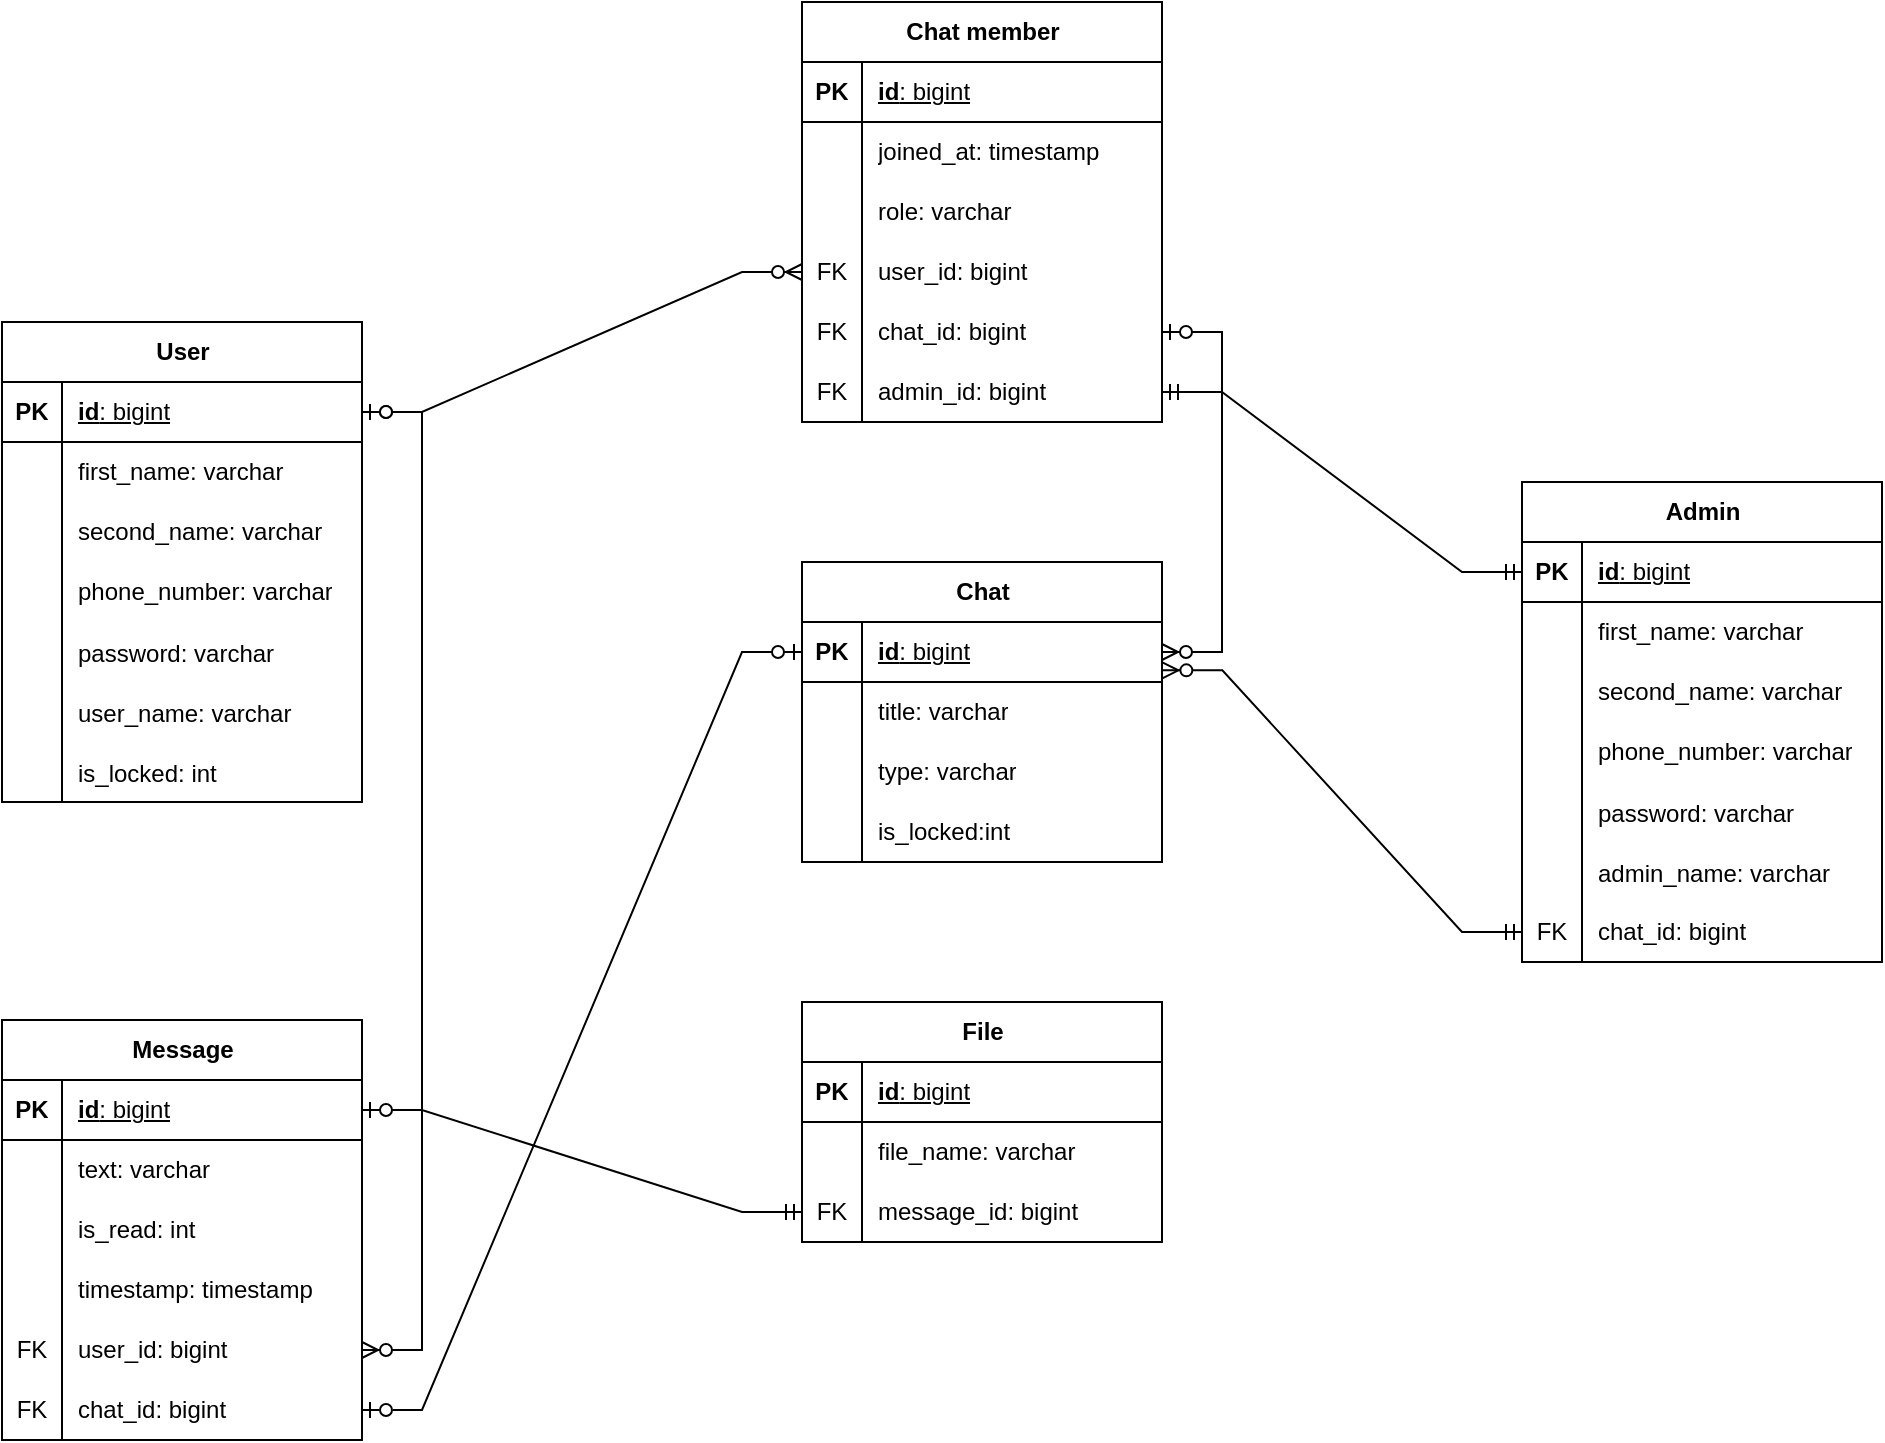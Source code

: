 <mxfile version="24.4.6" type="github">
  <diagram name="Страница — 1" id="XgBtXhNFq-Ns8QKgEj0T">
    <mxGraphModel dx="420" dy="1140" grid="1" gridSize="10" guides="1" tooltips="1" connect="1" arrows="1" fold="1" page="1" pageScale="1" pageWidth="827" pageHeight="1169" math="0" shadow="0">
      <root>
        <mxCell id="0" />
        <mxCell id="1" parent="0" />
        <mxCell id="CMs2SqmNoB8F_FjHZTrA-1" value="User" style="shape=table;startSize=30;container=1;collapsible=1;childLayout=tableLayout;fixedRows=1;rowLines=0;fontStyle=1;align=center;resizeLast=1;html=1;" parent="1" vertex="1">
          <mxGeometry x="1990" y="170" width="180" height="240" as="geometry" />
        </mxCell>
        <mxCell id="CMs2SqmNoB8F_FjHZTrA-2" value="" style="shape=tableRow;horizontal=0;startSize=0;swimlaneHead=0;swimlaneBody=0;fillColor=none;collapsible=0;dropTarget=0;points=[[0,0.5],[1,0.5]];portConstraint=eastwest;top=0;left=0;right=0;bottom=1;" parent="CMs2SqmNoB8F_FjHZTrA-1" vertex="1">
          <mxGeometry y="30" width="180" height="30" as="geometry" />
        </mxCell>
        <mxCell id="CMs2SqmNoB8F_FjHZTrA-3" value="PK" style="shape=partialRectangle;connectable=0;fillColor=none;top=0;left=0;bottom=0;right=0;fontStyle=1;overflow=hidden;whiteSpace=wrap;html=1;" parent="CMs2SqmNoB8F_FjHZTrA-2" vertex="1">
          <mxGeometry width="30" height="30" as="geometry">
            <mxRectangle width="30" height="30" as="alternateBounds" />
          </mxGeometry>
        </mxCell>
        <mxCell id="CMs2SqmNoB8F_FjHZTrA-4" value="id&lt;span style=&quot;font-weight: 400;&quot;&gt;: bigint&lt;/span&gt;" style="shape=partialRectangle;connectable=0;fillColor=none;top=0;left=0;bottom=0;right=0;align=left;spacingLeft=6;fontStyle=5;overflow=hidden;whiteSpace=wrap;html=1;" parent="CMs2SqmNoB8F_FjHZTrA-2" vertex="1">
          <mxGeometry x="30" width="150" height="30" as="geometry">
            <mxRectangle width="150" height="30" as="alternateBounds" />
          </mxGeometry>
        </mxCell>
        <mxCell id="CMs2SqmNoB8F_FjHZTrA-5" value="" style="shape=tableRow;horizontal=0;startSize=0;swimlaneHead=0;swimlaneBody=0;fillColor=none;collapsible=0;dropTarget=0;points=[[0,0.5],[1,0.5]];portConstraint=eastwest;top=0;left=0;right=0;bottom=0;" parent="CMs2SqmNoB8F_FjHZTrA-1" vertex="1">
          <mxGeometry y="60" width="180" height="30" as="geometry" />
        </mxCell>
        <mxCell id="CMs2SqmNoB8F_FjHZTrA-6" value="" style="shape=partialRectangle;connectable=0;fillColor=none;top=0;left=0;bottom=0;right=0;editable=1;overflow=hidden;whiteSpace=wrap;html=1;" parent="CMs2SqmNoB8F_FjHZTrA-5" vertex="1">
          <mxGeometry width="30" height="30" as="geometry">
            <mxRectangle width="30" height="30" as="alternateBounds" />
          </mxGeometry>
        </mxCell>
        <mxCell id="CMs2SqmNoB8F_FjHZTrA-7" value="first_name: varchar" style="shape=partialRectangle;connectable=0;fillColor=none;top=0;left=0;bottom=0;right=0;align=left;spacingLeft=6;overflow=hidden;whiteSpace=wrap;html=1;" parent="CMs2SqmNoB8F_FjHZTrA-5" vertex="1">
          <mxGeometry x="30" width="150" height="30" as="geometry">
            <mxRectangle width="150" height="30" as="alternateBounds" />
          </mxGeometry>
        </mxCell>
        <mxCell id="CMs2SqmNoB8F_FjHZTrA-8" value="" style="shape=tableRow;horizontal=0;startSize=0;swimlaneHead=0;swimlaneBody=0;fillColor=none;collapsible=0;dropTarget=0;points=[[0,0.5],[1,0.5]];portConstraint=eastwest;top=0;left=0;right=0;bottom=0;" parent="CMs2SqmNoB8F_FjHZTrA-1" vertex="1">
          <mxGeometry y="90" width="180" height="30" as="geometry" />
        </mxCell>
        <mxCell id="CMs2SqmNoB8F_FjHZTrA-9" value="" style="shape=partialRectangle;connectable=0;fillColor=none;top=0;left=0;bottom=0;right=0;editable=1;overflow=hidden;whiteSpace=wrap;html=1;" parent="CMs2SqmNoB8F_FjHZTrA-8" vertex="1">
          <mxGeometry width="30" height="30" as="geometry">
            <mxRectangle width="30" height="30" as="alternateBounds" />
          </mxGeometry>
        </mxCell>
        <mxCell id="CMs2SqmNoB8F_FjHZTrA-10" value="second_name: varchar" style="shape=partialRectangle;connectable=0;fillColor=none;top=0;left=0;bottom=0;right=0;align=left;spacingLeft=6;overflow=hidden;whiteSpace=wrap;html=1;" parent="CMs2SqmNoB8F_FjHZTrA-8" vertex="1">
          <mxGeometry x="30" width="150" height="30" as="geometry">
            <mxRectangle width="150" height="30" as="alternateBounds" />
          </mxGeometry>
        </mxCell>
        <mxCell id="CMs2SqmNoB8F_FjHZTrA-11" value="" style="shape=tableRow;horizontal=0;startSize=0;swimlaneHead=0;swimlaneBody=0;fillColor=none;collapsible=0;dropTarget=0;points=[[0,0.5],[1,0.5]];portConstraint=eastwest;top=0;left=0;right=0;bottom=0;" parent="CMs2SqmNoB8F_FjHZTrA-1" vertex="1">
          <mxGeometry y="120" width="180" height="30" as="geometry" />
        </mxCell>
        <mxCell id="CMs2SqmNoB8F_FjHZTrA-12" value="" style="shape=partialRectangle;connectable=0;fillColor=none;top=0;left=0;bottom=0;right=0;editable=1;overflow=hidden;whiteSpace=wrap;html=1;" parent="CMs2SqmNoB8F_FjHZTrA-11" vertex="1">
          <mxGeometry width="30" height="30" as="geometry">
            <mxRectangle width="30" height="30" as="alternateBounds" />
          </mxGeometry>
        </mxCell>
        <mxCell id="CMs2SqmNoB8F_FjHZTrA-13" value="phone_number: varchar" style="shape=partialRectangle;connectable=0;fillColor=none;top=0;left=0;bottom=0;right=0;align=left;spacingLeft=6;overflow=hidden;whiteSpace=wrap;html=1;" parent="CMs2SqmNoB8F_FjHZTrA-11" vertex="1">
          <mxGeometry x="30" width="150" height="30" as="geometry">
            <mxRectangle width="150" height="30" as="alternateBounds" />
          </mxGeometry>
        </mxCell>
        <mxCell id="CMs2SqmNoB8F_FjHZTrA-14" value="" style="shape=tableRow;horizontal=0;startSize=0;swimlaneHead=0;swimlaneBody=0;fillColor=none;collapsible=0;dropTarget=0;points=[[0,0.5],[1,0.5]];portConstraint=eastwest;top=0;left=0;right=0;bottom=0;" parent="CMs2SqmNoB8F_FjHZTrA-1" vertex="1">
          <mxGeometry y="150" width="180" height="30" as="geometry" />
        </mxCell>
        <mxCell id="CMs2SqmNoB8F_FjHZTrA-15" value="" style="shape=partialRectangle;connectable=0;fillColor=none;top=0;left=0;bottom=0;right=0;editable=1;overflow=hidden;" parent="CMs2SqmNoB8F_FjHZTrA-14" vertex="1">
          <mxGeometry width="30" height="30" as="geometry">
            <mxRectangle width="30" height="30" as="alternateBounds" />
          </mxGeometry>
        </mxCell>
        <mxCell id="CMs2SqmNoB8F_FjHZTrA-16" value="password: varchar" style="shape=partialRectangle;connectable=0;fillColor=none;top=0;left=0;bottom=0;right=0;align=left;spacingLeft=6;overflow=hidden;" parent="CMs2SqmNoB8F_FjHZTrA-14" vertex="1">
          <mxGeometry x="30" width="150" height="30" as="geometry">
            <mxRectangle width="150" height="30" as="alternateBounds" />
          </mxGeometry>
        </mxCell>
        <mxCell id="CMs2SqmNoB8F_FjHZTrA-17" value="" style="shape=tableRow;horizontal=0;startSize=0;swimlaneHead=0;swimlaneBody=0;fillColor=none;collapsible=0;dropTarget=0;points=[[0,0.5],[1,0.5]];portConstraint=eastwest;top=0;left=0;right=0;bottom=0;" parent="CMs2SqmNoB8F_FjHZTrA-1" vertex="1">
          <mxGeometry y="180" width="180" height="30" as="geometry" />
        </mxCell>
        <mxCell id="CMs2SqmNoB8F_FjHZTrA-18" value="" style="shape=partialRectangle;connectable=0;fillColor=none;top=0;left=0;bottom=0;right=0;editable=1;overflow=hidden;" parent="CMs2SqmNoB8F_FjHZTrA-17" vertex="1">
          <mxGeometry width="30" height="30" as="geometry">
            <mxRectangle width="30" height="30" as="alternateBounds" />
          </mxGeometry>
        </mxCell>
        <mxCell id="CMs2SqmNoB8F_FjHZTrA-19" value="user_name: varchar" style="shape=partialRectangle;connectable=0;fillColor=none;top=0;left=0;bottom=0;right=0;align=left;spacingLeft=6;overflow=hidden;" parent="CMs2SqmNoB8F_FjHZTrA-17" vertex="1">
          <mxGeometry x="30" width="150" height="30" as="geometry">
            <mxRectangle width="150" height="30" as="alternateBounds" />
          </mxGeometry>
        </mxCell>
        <mxCell id="CMs2SqmNoB8F_FjHZTrA-20" value="" style="shape=tableRow;horizontal=0;startSize=0;swimlaneHead=0;swimlaneBody=0;fillColor=none;collapsible=0;dropTarget=0;points=[[0,0.5],[1,0.5]];portConstraint=eastwest;top=0;left=0;right=0;bottom=0;" parent="CMs2SqmNoB8F_FjHZTrA-1" vertex="1">
          <mxGeometry y="210" width="180" height="30" as="geometry" />
        </mxCell>
        <mxCell id="CMs2SqmNoB8F_FjHZTrA-21" value="" style="shape=partialRectangle;connectable=0;fillColor=none;top=0;left=0;bottom=0;right=0;editable=1;overflow=hidden;" parent="CMs2SqmNoB8F_FjHZTrA-20" vertex="1">
          <mxGeometry width="30" height="30" as="geometry">
            <mxRectangle width="30" height="30" as="alternateBounds" />
          </mxGeometry>
        </mxCell>
        <mxCell id="CMs2SqmNoB8F_FjHZTrA-22" value="is_locked: int" style="shape=partialRectangle;connectable=0;fillColor=none;top=0;left=0;bottom=0;right=0;align=left;spacingLeft=6;overflow=hidden;" parent="CMs2SqmNoB8F_FjHZTrA-20" vertex="1">
          <mxGeometry x="30" width="150" height="30" as="geometry">
            <mxRectangle width="150" height="30" as="alternateBounds" />
          </mxGeometry>
        </mxCell>
        <mxCell id="CMs2SqmNoB8F_FjHZTrA-23" value="Chat member" style="shape=table;startSize=30;container=1;collapsible=1;childLayout=tableLayout;fixedRows=1;rowLines=0;fontStyle=1;align=center;resizeLast=1;html=1;" parent="1" vertex="1">
          <mxGeometry x="2390" y="10" width="180" height="210" as="geometry" />
        </mxCell>
        <mxCell id="CMs2SqmNoB8F_FjHZTrA-24" value="" style="shape=tableRow;horizontal=0;startSize=0;swimlaneHead=0;swimlaneBody=0;fillColor=none;collapsible=0;dropTarget=0;points=[[0,0.5],[1,0.5]];portConstraint=eastwest;top=0;left=0;right=0;bottom=1;" parent="CMs2SqmNoB8F_FjHZTrA-23" vertex="1">
          <mxGeometry y="30" width="180" height="30" as="geometry" />
        </mxCell>
        <mxCell id="CMs2SqmNoB8F_FjHZTrA-25" value="PK" style="shape=partialRectangle;connectable=0;fillColor=none;top=0;left=0;bottom=0;right=0;fontStyle=1;overflow=hidden;whiteSpace=wrap;html=1;" parent="CMs2SqmNoB8F_FjHZTrA-24" vertex="1">
          <mxGeometry width="30" height="30" as="geometry">
            <mxRectangle width="30" height="30" as="alternateBounds" />
          </mxGeometry>
        </mxCell>
        <mxCell id="CMs2SqmNoB8F_FjHZTrA-26" value="id&lt;span style=&quot;font-weight: 400;&quot;&gt;: bigint&lt;/span&gt;" style="shape=partialRectangle;connectable=0;fillColor=none;top=0;left=0;bottom=0;right=0;align=left;spacingLeft=6;fontStyle=5;overflow=hidden;whiteSpace=wrap;html=1;" parent="CMs2SqmNoB8F_FjHZTrA-24" vertex="1">
          <mxGeometry x="30" width="150" height="30" as="geometry">
            <mxRectangle width="150" height="30" as="alternateBounds" />
          </mxGeometry>
        </mxCell>
        <mxCell id="CMs2SqmNoB8F_FjHZTrA-27" value="" style="shape=tableRow;horizontal=0;startSize=0;swimlaneHead=0;swimlaneBody=0;fillColor=none;collapsible=0;dropTarget=0;points=[[0,0.5],[1,0.5]];portConstraint=eastwest;top=0;left=0;right=0;bottom=0;" parent="CMs2SqmNoB8F_FjHZTrA-23" vertex="1">
          <mxGeometry y="60" width="180" height="30" as="geometry" />
        </mxCell>
        <mxCell id="CMs2SqmNoB8F_FjHZTrA-28" value="" style="shape=partialRectangle;connectable=0;fillColor=none;top=0;left=0;bottom=0;right=0;editable=1;overflow=hidden;whiteSpace=wrap;html=1;" parent="CMs2SqmNoB8F_FjHZTrA-27" vertex="1">
          <mxGeometry width="30" height="30" as="geometry">
            <mxRectangle width="30" height="30" as="alternateBounds" />
          </mxGeometry>
        </mxCell>
        <mxCell id="CMs2SqmNoB8F_FjHZTrA-29" value="joined_at: timestamp" style="shape=partialRectangle;connectable=0;fillColor=none;top=0;left=0;bottom=0;right=0;align=left;spacingLeft=6;overflow=hidden;whiteSpace=wrap;html=1;" parent="CMs2SqmNoB8F_FjHZTrA-27" vertex="1">
          <mxGeometry x="30" width="150" height="30" as="geometry">
            <mxRectangle width="150" height="30" as="alternateBounds" />
          </mxGeometry>
        </mxCell>
        <mxCell id="CMs2SqmNoB8F_FjHZTrA-30" value="" style="shape=tableRow;horizontal=0;startSize=0;swimlaneHead=0;swimlaneBody=0;fillColor=none;collapsible=0;dropTarget=0;points=[[0,0.5],[1,0.5]];portConstraint=eastwest;top=0;left=0;right=0;bottom=0;" parent="CMs2SqmNoB8F_FjHZTrA-23" vertex="1">
          <mxGeometry y="90" width="180" height="30" as="geometry" />
        </mxCell>
        <mxCell id="CMs2SqmNoB8F_FjHZTrA-31" value="" style="shape=partialRectangle;connectable=0;fillColor=none;top=0;left=0;bottom=0;right=0;editable=1;overflow=hidden;whiteSpace=wrap;html=1;" parent="CMs2SqmNoB8F_FjHZTrA-30" vertex="1">
          <mxGeometry width="30" height="30" as="geometry">
            <mxRectangle width="30" height="30" as="alternateBounds" />
          </mxGeometry>
        </mxCell>
        <mxCell id="CMs2SqmNoB8F_FjHZTrA-32" value="role: varchar" style="shape=partialRectangle;connectable=0;fillColor=none;top=0;left=0;bottom=0;right=0;align=left;spacingLeft=6;overflow=hidden;whiteSpace=wrap;html=1;" parent="CMs2SqmNoB8F_FjHZTrA-30" vertex="1">
          <mxGeometry x="30" width="150" height="30" as="geometry">
            <mxRectangle width="150" height="30" as="alternateBounds" />
          </mxGeometry>
        </mxCell>
        <mxCell id="CMs2SqmNoB8F_FjHZTrA-33" value="" style="shape=tableRow;horizontal=0;startSize=0;swimlaneHead=0;swimlaneBody=0;fillColor=none;collapsible=0;dropTarget=0;points=[[0,0.5],[1,0.5]];portConstraint=eastwest;top=0;left=0;right=0;bottom=0;" parent="CMs2SqmNoB8F_FjHZTrA-23" vertex="1">
          <mxGeometry y="120" width="180" height="30" as="geometry" />
        </mxCell>
        <mxCell id="CMs2SqmNoB8F_FjHZTrA-34" value="FK" style="shape=partialRectangle;connectable=0;fillColor=none;top=0;left=0;bottom=0;right=0;fontStyle=0;overflow=hidden;whiteSpace=wrap;html=1;" parent="CMs2SqmNoB8F_FjHZTrA-33" vertex="1">
          <mxGeometry width="30" height="30" as="geometry">
            <mxRectangle width="30" height="30" as="alternateBounds" />
          </mxGeometry>
        </mxCell>
        <mxCell id="CMs2SqmNoB8F_FjHZTrA-35" value="user_id: bigint" style="shape=partialRectangle;connectable=0;fillColor=none;top=0;left=0;bottom=0;right=0;align=left;spacingLeft=6;fontStyle=0;overflow=hidden;whiteSpace=wrap;html=1;" parent="CMs2SqmNoB8F_FjHZTrA-33" vertex="1">
          <mxGeometry x="30" width="150" height="30" as="geometry">
            <mxRectangle width="150" height="30" as="alternateBounds" />
          </mxGeometry>
        </mxCell>
        <mxCell id="CMs2SqmNoB8F_FjHZTrA-36" value="" style="shape=tableRow;horizontal=0;startSize=0;swimlaneHead=0;swimlaneBody=0;fillColor=none;collapsible=0;dropTarget=0;points=[[0,0.5],[1,0.5]];portConstraint=eastwest;top=0;left=0;right=0;bottom=0;" parent="CMs2SqmNoB8F_FjHZTrA-23" vertex="1">
          <mxGeometry y="150" width="180" height="30" as="geometry" />
        </mxCell>
        <mxCell id="CMs2SqmNoB8F_FjHZTrA-37" value="FK" style="shape=partialRectangle;connectable=0;fillColor=none;top=0;left=0;bottom=0;right=0;fontStyle=0;overflow=hidden;whiteSpace=wrap;html=1;" parent="CMs2SqmNoB8F_FjHZTrA-36" vertex="1">
          <mxGeometry width="30" height="30" as="geometry">
            <mxRectangle width="30" height="30" as="alternateBounds" />
          </mxGeometry>
        </mxCell>
        <mxCell id="CMs2SqmNoB8F_FjHZTrA-38" value="chat_id: bigint" style="shape=partialRectangle;connectable=0;fillColor=none;top=0;left=0;bottom=0;right=0;align=left;spacingLeft=6;fontStyle=0;overflow=hidden;whiteSpace=wrap;html=1;" parent="CMs2SqmNoB8F_FjHZTrA-36" vertex="1">
          <mxGeometry x="30" width="150" height="30" as="geometry">
            <mxRectangle width="150" height="30" as="alternateBounds" />
          </mxGeometry>
        </mxCell>
        <mxCell id="CMs2SqmNoB8F_FjHZTrA-39" value="" style="shape=tableRow;horizontal=0;startSize=0;swimlaneHead=0;swimlaneBody=0;fillColor=none;collapsible=0;dropTarget=0;points=[[0,0.5],[1,0.5]];portConstraint=eastwest;top=0;left=0;right=0;bottom=0;" parent="CMs2SqmNoB8F_FjHZTrA-23" vertex="1">
          <mxGeometry y="180" width="180" height="30" as="geometry" />
        </mxCell>
        <mxCell id="CMs2SqmNoB8F_FjHZTrA-40" value="FK" style="shape=partialRectangle;connectable=0;fillColor=none;top=0;left=0;bottom=0;right=0;fontStyle=0;overflow=hidden;whiteSpace=wrap;html=1;" parent="CMs2SqmNoB8F_FjHZTrA-39" vertex="1">
          <mxGeometry width="30" height="30" as="geometry">
            <mxRectangle width="30" height="30" as="alternateBounds" />
          </mxGeometry>
        </mxCell>
        <mxCell id="CMs2SqmNoB8F_FjHZTrA-41" value="admin_id: bigint" style="shape=partialRectangle;connectable=0;fillColor=none;top=0;left=0;bottom=0;right=0;align=left;spacingLeft=6;fontStyle=0;overflow=hidden;whiteSpace=wrap;html=1;" parent="CMs2SqmNoB8F_FjHZTrA-39" vertex="1">
          <mxGeometry x="30" width="150" height="30" as="geometry">
            <mxRectangle width="150" height="30" as="alternateBounds" />
          </mxGeometry>
        </mxCell>
        <mxCell id="CMs2SqmNoB8F_FjHZTrA-42" value="Message" style="shape=table;startSize=30;container=1;collapsible=1;childLayout=tableLayout;fixedRows=1;rowLines=0;fontStyle=1;align=center;resizeLast=1;html=1;" parent="1" vertex="1">
          <mxGeometry x="1990" y="519" width="180" height="210" as="geometry" />
        </mxCell>
        <mxCell id="CMs2SqmNoB8F_FjHZTrA-43" value="" style="shape=tableRow;horizontal=0;startSize=0;swimlaneHead=0;swimlaneBody=0;fillColor=none;collapsible=0;dropTarget=0;points=[[0,0.5],[1,0.5]];portConstraint=eastwest;top=0;left=0;right=0;bottom=1;" parent="CMs2SqmNoB8F_FjHZTrA-42" vertex="1">
          <mxGeometry y="30" width="180" height="30" as="geometry" />
        </mxCell>
        <mxCell id="CMs2SqmNoB8F_FjHZTrA-44" value="PK" style="shape=partialRectangle;connectable=0;fillColor=none;top=0;left=0;bottom=0;right=0;fontStyle=1;overflow=hidden;whiteSpace=wrap;html=1;" parent="CMs2SqmNoB8F_FjHZTrA-43" vertex="1">
          <mxGeometry width="30" height="30" as="geometry">
            <mxRectangle width="30" height="30" as="alternateBounds" />
          </mxGeometry>
        </mxCell>
        <mxCell id="CMs2SqmNoB8F_FjHZTrA-45" value="id&lt;span style=&quot;font-weight: 400;&quot;&gt;: bigint&lt;/span&gt;" style="shape=partialRectangle;connectable=0;fillColor=none;top=0;left=0;bottom=0;right=0;align=left;spacingLeft=6;fontStyle=5;overflow=hidden;whiteSpace=wrap;html=1;" parent="CMs2SqmNoB8F_FjHZTrA-43" vertex="1">
          <mxGeometry x="30" width="150" height="30" as="geometry">
            <mxRectangle width="150" height="30" as="alternateBounds" />
          </mxGeometry>
        </mxCell>
        <mxCell id="CMs2SqmNoB8F_FjHZTrA-46" value="" style="shape=tableRow;horizontal=0;startSize=0;swimlaneHead=0;swimlaneBody=0;fillColor=none;collapsible=0;dropTarget=0;points=[[0,0.5],[1,0.5]];portConstraint=eastwest;top=0;left=0;right=0;bottom=0;" parent="CMs2SqmNoB8F_FjHZTrA-42" vertex="1">
          <mxGeometry y="60" width="180" height="30" as="geometry" />
        </mxCell>
        <mxCell id="CMs2SqmNoB8F_FjHZTrA-47" value="" style="shape=partialRectangle;connectable=0;fillColor=none;top=0;left=0;bottom=0;right=0;editable=1;overflow=hidden;whiteSpace=wrap;html=1;" parent="CMs2SqmNoB8F_FjHZTrA-46" vertex="1">
          <mxGeometry width="30" height="30" as="geometry">
            <mxRectangle width="30" height="30" as="alternateBounds" />
          </mxGeometry>
        </mxCell>
        <mxCell id="CMs2SqmNoB8F_FjHZTrA-48" value="text: varchar" style="shape=partialRectangle;connectable=0;fillColor=none;top=0;left=0;bottom=0;right=0;align=left;spacingLeft=6;overflow=hidden;whiteSpace=wrap;html=1;" parent="CMs2SqmNoB8F_FjHZTrA-46" vertex="1">
          <mxGeometry x="30" width="150" height="30" as="geometry">
            <mxRectangle width="150" height="30" as="alternateBounds" />
          </mxGeometry>
        </mxCell>
        <mxCell id="CMs2SqmNoB8F_FjHZTrA-49" value="" style="shape=tableRow;horizontal=0;startSize=0;swimlaneHead=0;swimlaneBody=0;fillColor=none;collapsible=0;dropTarget=0;points=[[0,0.5],[1,0.5]];portConstraint=eastwest;top=0;left=0;right=0;bottom=0;" parent="CMs2SqmNoB8F_FjHZTrA-42" vertex="1">
          <mxGeometry y="90" width="180" height="30" as="geometry" />
        </mxCell>
        <mxCell id="CMs2SqmNoB8F_FjHZTrA-50" value="" style="shape=partialRectangle;connectable=0;fillColor=none;top=0;left=0;bottom=0;right=0;editable=1;overflow=hidden;whiteSpace=wrap;html=1;" parent="CMs2SqmNoB8F_FjHZTrA-49" vertex="1">
          <mxGeometry width="30" height="30" as="geometry">
            <mxRectangle width="30" height="30" as="alternateBounds" />
          </mxGeometry>
        </mxCell>
        <mxCell id="CMs2SqmNoB8F_FjHZTrA-51" value="is_read: int" style="shape=partialRectangle;connectable=0;fillColor=none;top=0;left=0;bottom=0;right=0;align=left;spacingLeft=6;overflow=hidden;whiteSpace=wrap;html=1;" parent="CMs2SqmNoB8F_FjHZTrA-49" vertex="1">
          <mxGeometry x="30" width="150" height="30" as="geometry">
            <mxRectangle width="150" height="30" as="alternateBounds" />
          </mxGeometry>
        </mxCell>
        <mxCell id="CMs2SqmNoB8F_FjHZTrA-52" value="" style="shape=tableRow;horizontal=0;startSize=0;swimlaneHead=0;swimlaneBody=0;fillColor=none;collapsible=0;dropTarget=0;points=[[0,0.5],[1,0.5]];portConstraint=eastwest;top=0;left=0;right=0;bottom=0;" parent="CMs2SqmNoB8F_FjHZTrA-42" vertex="1">
          <mxGeometry y="120" width="180" height="30" as="geometry" />
        </mxCell>
        <mxCell id="CMs2SqmNoB8F_FjHZTrA-53" value="" style="shape=partialRectangle;connectable=0;fillColor=none;top=0;left=0;bottom=0;right=0;editable=1;overflow=hidden;whiteSpace=wrap;html=1;" parent="CMs2SqmNoB8F_FjHZTrA-52" vertex="1">
          <mxGeometry width="30" height="30" as="geometry">
            <mxRectangle width="30" height="30" as="alternateBounds" />
          </mxGeometry>
        </mxCell>
        <mxCell id="CMs2SqmNoB8F_FjHZTrA-54" value="timestamp: timestamp" style="shape=partialRectangle;connectable=0;fillColor=none;top=0;left=0;bottom=0;right=0;align=left;spacingLeft=6;overflow=hidden;whiteSpace=wrap;html=1;" parent="CMs2SqmNoB8F_FjHZTrA-52" vertex="1">
          <mxGeometry x="30" width="150" height="30" as="geometry">
            <mxRectangle width="150" height="30" as="alternateBounds" />
          </mxGeometry>
        </mxCell>
        <mxCell id="CMs2SqmNoB8F_FjHZTrA-55" value="" style="shape=tableRow;horizontal=0;startSize=0;swimlaneHead=0;swimlaneBody=0;fillColor=none;collapsible=0;dropTarget=0;points=[[0,0.5],[1,0.5]];portConstraint=eastwest;top=0;left=0;right=0;bottom=0;" parent="CMs2SqmNoB8F_FjHZTrA-42" vertex="1">
          <mxGeometry y="150" width="180" height="30" as="geometry" />
        </mxCell>
        <mxCell id="CMs2SqmNoB8F_FjHZTrA-56" value="FK" style="shape=partialRectangle;connectable=0;fillColor=none;top=0;left=0;bottom=0;right=0;fontStyle=0;overflow=hidden;whiteSpace=wrap;html=1;" parent="CMs2SqmNoB8F_FjHZTrA-55" vertex="1">
          <mxGeometry width="30" height="30" as="geometry">
            <mxRectangle width="30" height="30" as="alternateBounds" />
          </mxGeometry>
        </mxCell>
        <mxCell id="CMs2SqmNoB8F_FjHZTrA-57" value="user_id: bigint" style="shape=partialRectangle;connectable=0;fillColor=none;top=0;left=0;bottom=0;right=0;align=left;spacingLeft=6;fontStyle=0;overflow=hidden;whiteSpace=wrap;html=1;" parent="CMs2SqmNoB8F_FjHZTrA-55" vertex="1">
          <mxGeometry x="30" width="150" height="30" as="geometry">
            <mxRectangle width="150" height="30" as="alternateBounds" />
          </mxGeometry>
        </mxCell>
        <mxCell id="CMs2SqmNoB8F_FjHZTrA-58" value="" style="shape=tableRow;horizontal=0;startSize=0;swimlaneHead=0;swimlaneBody=0;fillColor=none;collapsible=0;dropTarget=0;points=[[0,0.5],[1,0.5]];portConstraint=eastwest;top=0;left=0;right=0;bottom=0;" parent="CMs2SqmNoB8F_FjHZTrA-42" vertex="1">
          <mxGeometry y="180" width="180" height="30" as="geometry" />
        </mxCell>
        <mxCell id="CMs2SqmNoB8F_FjHZTrA-59" value="FK" style="shape=partialRectangle;connectable=0;fillColor=none;top=0;left=0;bottom=0;right=0;fontStyle=0;overflow=hidden;whiteSpace=wrap;html=1;" parent="CMs2SqmNoB8F_FjHZTrA-58" vertex="1">
          <mxGeometry width="30" height="30" as="geometry">
            <mxRectangle width="30" height="30" as="alternateBounds" />
          </mxGeometry>
        </mxCell>
        <mxCell id="CMs2SqmNoB8F_FjHZTrA-60" value="chat_id: bigint" style="shape=partialRectangle;connectable=0;fillColor=none;top=0;left=0;bottom=0;right=0;align=left;spacingLeft=6;fontStyle=0;overflow=hidden;whiteSpace=wrap;html=1;" parent="CMs2SqmNoB8F_FjHZTrA-58" vertex="1">
          <mxGeometry x="30" width="150" height="30" as="geometry">
            <mxRectangle width="150" height="30" as="alternateBounds" />
          </mxGeometry>
        </mxCell>
        <mxCell id="CMs2SqmNoB8F_FjHZTrA-61" value="" style="edgeStyle=entityRelationEdgeStyle;fontSize=12;html=1;endArrow=ERzeroToMany;startArrow=ERzeroToOne;rounded=0;exitX=1;exitY=0.5;exitDx=0;exitDy=0;entryX=0;entryY=0.5;entryDx=0;entryDy=0;" parent="1" source="CMs2SqmNoB8F_FjHZTrA-2" target="CMs2SqmNoB8F_FjHZTrA-33" edge="1">
          <mxGeometry width="100" height="100" relative="1" as="geometry">
            <mxPoint x="2380" y="110" as="sourcePoint" />
            <mxPoint x="2480" y="10" as="targetPoint" />
          </mxGeometry>
        </mxCell>
        <mxCell id="CMs2SqmNoB8F_FjHZTrA-62" value="" style="edgeStyle=entityRelationEdgeStyle;fontSize=12;html=1;endArrow=ERzeroToMany;startArrow=ERzeroToOne;rounded=0;exitX=1;exitY=0.5;exitDx=0;exitDy=0;entryX=1;entryY=0.5;entryDx=0;entryDy=0;" parent="1" source="CMs2SqmNoB8F_FjHZTrA-2" target="CMs2SqmNoB8F_FjHZTrA-55" edge="1">
          <mxGeometry width="100" height="100" relative="1" as="geometry">
            <mxPoint x="2180" y="225" as="sourcePoint" />
            <mxPoint x="2405" y="275" as="targetPoint" />
          </mxGeometry>
        </mxCell>
        <mxCell id="CMs2SqmNoB8F_FjHZTrA-63" value="File" style="shape=table;startSize=30;container=1;collapsible=1;childLayout=tableLayout;fixedRows=1;rowLines=0;fontStyle=1;align=center;resizeLast=1;html=1;" parent="1" vertex="1">
          <mxGeometry x="2390" y="510" width="180" height="120" as="geometry" />
        </mxCell>
        <mxCell id="CMs2SqmNoB8F_FjHZTrA-64" value="" style="shape=tableRow;horizontal=0;startSize=0;swimlaneHead=0;swimlaneBody=0;fillColor=none;collapsible=0;dropTarget=0;points=[[0,0.5],[1,0.5]];portConstraint=eastwest;top=0;left=0;right=0;bottom=1;" parent="CMs2SqmNoB8F_FjHZTrA-63" vertex="1">
          <mxGeometry y="30" width="180" height="30" as="geometry" />
        </mxCell>
        <mxCell id="CMs2SqmNoB8F_FjHZTrA-65" value="PK" style="shape=partialRectangle;connectable=0;fillColor=none;top=0;left=0;bottom=0;right=0;fontStyle=1;overflow=hidden;whiteSpace=wrap;html=1;" parent="CMs2SqmNoB8F_FjHZTrA-64" vertex="1">
          <mxGeometry width="30" height="30" as="geometry">
            <mxRectangle width="30" height="30" as="alternateBounds" />
          </mxGeometry>
        </mxCell>
        <mxCell id="CMs2SqmNoB8F_FjHZTrA-66" value="id&lt;span style=&quot;font-weight: 400;&quot;&gt;: bigint&lt;/span&gt;" style="shape=partialRectangle;connectable=0;fillColor=none;top=0;left=0;bottom=0;right=0;align=left;spacingLeft=6;fontStyle=5;overflow=hidden;whiteSpace=wrap;html=1;" parent="CMs2SqmNoB8F_FjHZTrA-64" vertex="1">
          <mxGeometry x="30" width="150" height="30" as="geometry">
            <mxRectangle width="150" height="30" as="alternateBounds" />
          </mxGeometry>
        </mxCell>
        <mxCell id="CMs2SqmNoB8F_FjHZTrA-67" value="" style="shape=tableRow;horizontal=0;startSize=0;swimlaneHead=0;swimlaneBody=0;fillColor=none;collapsible=0;dropTarget=0;points=[[0,0.5],[1,0.5]];portConstraint=eastwest;top=0;left=0;right=0;bottom=0;" parent="CMs2SqmNoB8F_FjHZTrA-63" vertex="1">
          <mxGeometry y="60" width="180" height="30" as="geometry" />
        </mxCell>
        <mxCell id="CMs2SqmNoB8F_FjHZTrA-68" value="" style="shape=partialRectangle;connectable=0;fillColor=none;top=0;left=0;bottom=0;right=0;editable=1;overflow=hidden;whiteSpace=wrap;html=1;" parent="CMs2SqmNoB8F_FjHZTrA-67" vertex="1">
          <mxGeometry width="30" height="30" as="geometry">
            <mxRectangle width="30" height="30" as="alternateBounds" />
          </mxGeometry>
        </mxCell>
        <mxCell id="CMs2SqmNoB8F_FjHZTrA-69" value="file_name: varchar" style="shape=partialRectangle;connectable=0;fillColor=none;top=0;left=0;bottom=0;right=0;align=left;spacingLeft=6;overflow=hidden;whiteSpace=wrap;html=1;" parent="CMs2SqmNoB8F_FjHZTrA-67" vertex="1">
          <mxGeometry x="30" width="150" height="30" as="geometry">
            <mxRectangle width="150" height="30" as="alternateBounds" />
          </mxGeometry>
        </mxCell>
        <mxCell id="CMs2SqmNoB8F_FjHZTrA-70" value="" style="shape=tableRow;horizontal=0;startSize=0;swimlaneHead=0;swimlaneBody=0;fillColor=none;collapsible=0;dropTarget=0;points=[[0,0.5],[1,0.5]];portConstraint=eastwest;top=0;left=0;right=0;bottom=0;" parent="CMs2SqmNoB8F_FjHZTrA-63" vertex="1">
          <mxGeometry y="90" width="180" height="30" as="geometry" />
        </mxCell>
        <mxCell id="CMs2SqmNoB8F_FjHZTrA-71" value="FK" style="shape=partialRectangle;connectable=0;fillColor=none;top=0;left=0;bottom=0;right=0;fontStyle=0;overflow=hidden;whiteSpace=wrap;html=1;" parent="CMs2SqmNoB8F_FjHZTrA-70" vertex="1">
          <mxGeometry width="30" height="30" as="geometry">
            <mxRectangle width="30" height="30" as="alternateBounds" />
          </mxGeometry>
        </mxCell>
        <mxCell id="CMs2SqmNoB8F_FjHZTrA-72" value="message_id: bigint" style="shape=partialRectangle;connectable=0;fillColor=none;top=0;left=0;bottom=0;right=0;align=left;spacingLeft=6;fontStyle=0;overflow=hidden;whiteSpace=wrap;html=1;" parent="CMs2SqmNoB8F_FjHZTrA-70" vertex="1">
          <mxGeometry x="30" width="150" height="30" as="geometry">
            <mxRectangle width="150" height="30" as="alternateBounds" />
          </mxGeometry>
        </mxCell>
        <mxCell id="CMs2SqmNoB8F_FjHZTrA-73" value="" style="edgeStyle=entityRelationEdgeStyle;fontSize=12;html=1;endArrow=ERzeroToOne;startArrow=ERmandOne;rounded=0;entryX=1;entryY=0.5;entryDx=0;entryDy=0;exitX=0;exitY=0.5;exitDx=0;exitDy=0;" parent="1" source="CMs2SqmNoB8F_FjHZTrA-70" target="CMs2SqmNoB8F_FjHZTrA-43" edge="1">
          <mxGeometry width="100" height="100" relative="1" as="geometry">
            <mxPoint x="2410" y="540" as="sourcePoint" />
            <mxPoint x="2290" y="750" as="targetPoint" />
          </mxGeometry>
        </mxCell>
        <mxCell id="CMs2SqmNoB8F_FjHZTrA-74" value="Chat" style="shape=table;startSize=30;container=1;collapsible=1;childLayout=tableLayout;fixedRows=1;rowLines=0;fontStyle=1;align=center;resizeLast=1;html=1;" parent="1" vertex="1">
          <mxGeometry x="2390" y="290" width="180" height="150" as="geometry" />
        </mxCell>
        <mxCell id="CMs2SqmNoB8F_FjHZTrA-75" value="" style="shape=tableRow;horizontal=0;startSize=0;swimlaneHead=0;swimlaneBody=0;fillColor=none;collapsible=0;dropTarget=0;points=[[0,0.5],[1,0.5]];portConstraint=eastwest;top=0;left=0;right=0;bottom=1;" parent="CMs2SqmNoB8F_FjHZTrA-74" vertex="1">
          <mxGeometry y="30" width="180" height="30" as="geometry" />
        </mxCell>
        <mxCell id="CMs2SqmNoB8F_FjHZTrA-76" value="PK" style="shape=partialRectangle;connectable=0;fillColor=none;top=0;left=0;bottom=0;right=0;fontStyle=1;overflow=hidden;whiteSpace=wrap;html=1;" parent="CMs2SqmNoB8F_FjHZTrA-75" vertex="1">
          <mxGeometry width="30" height="30" as="geometry">
            <mxRectangle width="30" height="30" as="alternateBounds" />
          </mxGeometry>
        </mxCell>
        <mxCell id="CMs2SqmNoB8F_FjHZTrA-77" value="id&lt;span style=&quot;font-weight: 400;&quot;&gt;: bigint&lt;/span&gt;" style="shape=partialRectangle;connectable=0;fillColor=none;top=0;left=0;bottom=0;right=0;align=left;spacingLeft=6;fontStyle=5;overflow=hidden;whiteSpace=wrap;html=1;" parent="CMs2SqmNoB8F_FjHZTrA-75" vertex="1">
          <mxGeometry x="30" width="150" height="30" as="geometry">
            <mxRectangle width="150" height="30" as="alternateBounds" />
          </mxGeometry>
        </mxCell>
        <mxCell id="CMs2SqmNoB8F_FjHZTrA-78" value="" style="shape=tableRow;horizontal=0;startSize=0;swimlaneHead=0;swimlaneBody=0;fillColor=none;collapsible=0;dropTarget=0;points=[[0,0.5],[1,0.5]];portConstraint=eastwest;top=0;left=0;right=0;bottom=0;" parent="CMs2SqmNoB8F_FjHZTrA-74" vertex="1">
          <mxGeometry y="60" width="180" height="30" as="geometry" />
        </mxCell>
        <mxCell id="CMs2SqmNoB8F_FjHZTrA-79" value="" style="shape=partialRectangle;connectable=0;fillColor=none;top=0;left=0;bottom=0;right=0;editable=1;overflow=hidden;whiteSpace=wrap;html=1;" parent="CMs2SqmNoB8F_FjHZTrA-78" vertex="1">
          <mxGeometry width="30" height="30" as="geometry">
            <mxRectangle width="30" height="30" as="alternateBounds" />
          </mxGeometry>
        </mxCell>
        <mxCell id="CMs2SqmNoB8F_FjHZTrA-80" value="title: varchar" style="shape=partialRectangle;connectable=0;fillColor=none;top=0;left=0;bottom=0;right=0;align=left;spacingLeft=6;overflow=hidden;whiteSpace=wrap;html=1;" parent="CMs2SqmNoB8F_FjHZTrA-78" vertex="1">
          <mxGeometry x="30" width="150" height="30" as="geometry">
            <mxRectangle width="150" height="30" as="alternateBounds" />
          </mxGeometry>
        </mxCell>
        <mxCell id="CMs2SqmNoB8F_FjHZTrA-81" value="" style="shape=tableRow;horizontal=0;startSize=0;swimlaneHead=0;swimlaneBody=0;fillColor=none;collapsible=0;dropTarget=0;points=[[0,0.5],[1,0.5]];portConstraint=eastwest;top=0;left=0;right=0;bottom=0;" parent="CMs2SqmNoB8F_FjHZTrA-74" vertex="1">
          <mxGeometry y="90" width="180" height="30" as="geometry" />
        </mxCell>
        <mxCell id="CMs2SqmNoB8F_FjHZTrA-82" value="" style="shape=partialRectangle;connectable=0;fillColor=none;top=0;left=0;bottom=0;right=0;editable=1;overflow=hidden;whiteSpace=wrap;html=1;" parent="CMs2SqmNoB8F_FjHZTrA-81" vertex="1">
          <mxGeometry width="30" height="30" as="geometry">
            <mxRectangle width="30" height="30" as="alternateBounds" />
          </mxGeometry>
        </mxCell>
        <mxCell id="CMs2SqmNoB8F_FjHZTrA-83" value="type: varchar" style="shape=partialRectangle;connectable=0;fillColor=none;top=0;left=0;bottom=0;right=0;align=left;spacingLeft=6;overflow=hidden;whiteSpace=wrap;html=1;" parent="CMs2SqmNoB8F_FjHZTrA-81" vertex="1">
          <mxGeometry x="30" width="150" height="30" as="geometry">
            <mxRectangle width="150" height="30" as="alternateBounds" />
          </mxGeometry>
        </mxCell>
        <mxCell id="CMs2SqmNoB8F_FjHZTrA-84" value="" style="shape=tableRow;horizontal=0;startSize=0;swimlaneHead=0;swimlaneBody=0;fillColor=none;collapsible=0;dropTarget=0;points=[[0,0.5],[1,0.5]];portConstraint=eastwest;top=0;left=0;right=0;bottom=0;" parent="CMs2SqmNoB8F_FjHZTrA-74" vertex="1">
          <mxGeometry y="120" width="180" height="30" as="geometry" />
        </mxCell>
        <mxCell id="CMs2SqmNoB8F_FjHZTrA-85" value="" style="shape=partialRectangle;connectable=0;fillColor=none;top=0;left=0;bottom=0;right=0;editable=1;overflow=hidden;whiteSpace=wrap;html=1;" parent="CMs2SqmNoB8F_FjHZTrA-84" vertex="1">
          <mxGeometry width="30" height="30" as="geometry">
            <mxRectangle width="30" height="30" as="alternateBounds" />
          </mxGeometry>
        </mxCell>
        <mxCell id="CMs2SqmNoB8F_FjHZTrA-86" value="is_locked:int" style="shape=partialRectangle;connectable=0;fillColor=none;top=0;left=0;bottom=0;right=0;align=left;spacingLeft=6;overflow=hidden;whiteSpace=wrap;html=1;" parent="CMs2SqmNoB8F_FjHZTrA-84" vertex="1">
          <mxGeometry x="30" width="150" height="30" as="geometry">
            <mxRectangle width="150" height="30" as="alternateBounds" />
          </mxGeometry>
        </mxCell>
        <mxCell id="CMs2SqmNoB8F_FjHZTrA-87" value="" style="edgeStyle=entityRelationEdgeStyle;fontSize=12;html=1;endArrow=ERzeroToOne;endFill=1;rounded=0;entryX=0;entryY=0.5;entryDx=0;entryDy=0;exitX=1;exitY=0.5;exitDx=0;exitDy=0;startArrow=ERzeroToOne;startFill=0;" parent="1" source="CMs2SqmNoB8F_FjHZTrA-58" target="CMs2SqmNoB8F_FjHZTrA-75" edge="1">
          <mxGeometry width="100" height="100" relative="1" as="geometry">
            <mxPoint x="2170.54" y="714" as="sourcePoint" />
            <mxPoint x="2390" y="345.92" as="targetPoint" />
          </mxGeometry>
        </mxCell>
        <mxCell id="CMs2SqmNoB8F_FjHZTrA-88" value="" style="edgeStyle=entityRelationEdgeStyle;fontSize=12;html=1;endArrow=ERzeroToMany;startArrow=ERzeroToOne;rounded=0;exitX=1;exitY=0.5;exitDx=0;exitDy=0;entryX=1;entryY=0.5;entryDx=0;entryDy=0;" parent="1" source="CMs2SqmNoB8F_FjHZTrA-36" target="CMs2SqmNoB8F_FjHZTrA-75" edge="1">
          <mxGeometry width="100" height="100" relative="1" as="geometry">
            <mxPoint x="2360" y="400" as="sourcePoint" />
            <mxPoint x="2380" y="329" as="targetPoint" />
          </mxGeometry>
        </mxCell>
        <mxCell id="CMs2SqmNoB8F_FjHZTrA-89" value="Admin" style="shape=table;startSize=30;container=1;collapsible=1;childLayout=tableLayout;fixedRows=1;rowLines=0;fontStyle=1;align=center;resizeLast=1;html=1;" parent="1" vertex="1">
          <mxGeometry x="2750" y="250" width="180" height="240" as="geometry" />
        </mxCell>
        <mxCell id="CMs2SqmNoB8F_FjHZTrA-90" value="" style="shape=tableRow;horizontal=0;startSize=0;swimlaneHead=0;swimlaneBody=0;fillColor=none;collapsible=0;dropTarget=0;points=[[0,0.5],[1,0.5]];portConstraint=eastwest;top=0;left=0;right=0;bottom=1;" parent="CMs2SqmNoB8F_FjHZTrA-89" vertex="1">
          <mxGeometry y="30" width="180" height="30" as="geometry" />
        </mxCell>
        <mxCell id="CMs2SqmNoB8F_FjHZTrA-91" value="PK" style="shape=partialRectangle;connectable=0;fillColor=none;top=0;left=0;bottom=0;right=0;fontStyle=1;overflow=hidden;whiteSpace=wrap;html=1;" parent="CMs2SqmNoB8F_FjHZTrA-90" vertex="1">
          <mxGeometry width="30" height="30" as="geometry">
            <mxRectangle width="30" height="30" as="alternateBounds" />
          </mxGeometry>
        </mxCell>
        <mxCell id="CMs2SqmNoB8F_FjHZTrA-92" value="id&lt;span style=&quot;font-weight: 400;&quot;&gt;: bigint&lt;/span&gt;" style="shape=partialRectangle;connectable=0;fillColor=none;top=0;left=0;bottom=0;right=0;align=left;spacingLeft=6;fontStyle=5;overflow=hidden;whiteSpace=wrap;html=1;" parent="CMs2SqmNoB8F_FjHZTrA-90" vertex="1">
          <mxGeometry x="30" width="150" height="30" as="geometry">
            <mxRectangle width="150" height="30" as="alternateBounds" />
          </mxGeometry>
        </mxCell>
        <mxCell id="CMs2SqmNoB8F_FjHZTrA-93" value="" style="shape=tableRow;horizontal=0;startSize=0;swimlaneHead=0;swimlaneBody=0;fillColor=none;collapsible=0;dropTarget=0;points=[[0,0.5],[1,0.5]];portConstraint=eastwest;top=0;left=0;right=0;bottom=0;" parent="CMs2SqmNoB8F_FjHZTrA-89" vertex="1">
          <mxGeometry y="60" width="180" height="30" as="geometry" />
        </mxCell>
        <mxCell id="CMs2SqmNoB8F_FjHZTrA-94" value="" style="shape=partialRectangle;connectable=0;fillColor=none;top=0;left=0;bottom=0;right=0;editable=1;overflow=hidden;whiteSpace=wrap;html=1;" parent="CMs2SqmNoB8F_FjHZTrA-93" vertex="1">
          <mxGeometry width="30" height="30" as="geometry">
            <mxRectangle width="30" height="30" as="alternateBounds" />
          </mxGeometry>
        </mxCell>
        <mxCell id="CMs2SqmNoB8F_FjHZTrA-95" value="first_name: varchar" style="shape=partialRectangle;connectable=0;fillColor=none;top=0;left=0;bottom=0;right=0;align=left;spacingLeft=6;overflow=hidden;whiteSpace=wrap;html=1;" parent="CMs2SqmNoB8F_FjHZTrA-93" vertex="1">
          <mxGeometry x="30" width="150" height="30" as="geometry">
            <mxRectangle width="150" height="30" as="alternateBounds" />
          </mxGeometry>
        </mxCell>
        <mxCell id="CMs2SqmNoB8F_FjHZTrA-96" value="" style="shape=tableRow;horizontal=0;startSize=0;swimlaneHead=0;swimlaneBody=0;fillColor=none;collapsible=0;dropTarget=0;points=[[0,0.5],[1,0.5]];portConstraint=eastwest;top=0;left=0;right=0;bottom=0;" parent="CMs2SqmNoB8F_FjHZTrA-89" vertex="1">
          <mxGeometry y="90" width="180" height="30" as="geometry" />
        </mxCell>
        <mxCell id="CMs2SqmNoB8F_FjHZTrA-97" value="" style="shape=partialRectangle;connectable=0;fillColor=none;top=0;left=0;bottom=0;right=0;editable=1;overflow=hidden;whiteSpace=wrap;html=1;" parent="CMs2SqmNoB8F_FjHZTrA-96" vertex="1">
          <mxGeometry width="30" height="30" as="geometry">
            <mxRectangle width="30" height="30" as="alternateBounds" />
          </mxGeometry>
        </mxCell>
        <mxCell id="CMs2SqmNoB8F_FjHZTrA-98" value="second_name: varchar" style="shape=partialRectangle;connectable=0;fillColor=none;top=0;left=0;bottom=0;right=0;align=left;spacingLeft=6;overflow=hidden;whiteSpace=wrap;html=1;" parent="CMs2SqmNoB8F_FjHZTrA-96" vertex="1">
          <mxGeometry x="30" width="150" height="30" as="geometry">
            <mxRectangle width="150" height="30" as="alternateBounds" />
          </mxGeometry>
        </mxCell>
        <mxCell id="CMs2SqmNoB8F_FjHZTrA-99" value="" style="shape=tableRow;horizontal=0;startSize=0;swimlaneHead=0;swimlaneBody=0;fillColor=none;collapsible=0;dropTarget=0;points=[[0,0.5],[1,0.5]];portConstraint=eastwest;top=0;left=0;right=0;bottom=0;" parent="CMs2SqmNoB8F_FjHZTrA-89" vertex="1">
          <mxGeometry y="120" width="180" height="30" as="geometry" />
        </mxCell>
        <mxCell id="CMs2SqmNoB8F_FjHZTrA-100" value="" style="shape=partialRectangle;connectable=0;fillColor=none;top=0;left=0;bottom=0;right=0;editable=1;overflow=hidden;whiteSpace=wrap;html=1;" parent="CMs2SqmNoB8F_FjHZTrA-99" vertex="1">
          <mxGeometry width="30" height="30" as="geometry">
            <mxRectangle width="30" height="30" as="alternateBounds" />
          </mxGeometry>
        </mxCell>
        <mxCell id="CMs2SqmNoB8F_FjHZTrA-101" value="phone_number: varchar" style="shape=partialRectangle;connectable=0;fillColor=none;top=0;left=0;bottom=0;right=0;align=left;spacingLeft=6;overflow=hidden;whiteSpace=wrap;html=1;" parent="CMs2SqmNoB8F_FjHZTrA-99" vertex="1">
          <mxGeometry x="30" width="150" height="30" as="geometry">
            <mxRectangle width="150" height="30" as="alternateBounds" />
          </mxGeometry>
        </mxCell>
        <mxCell id="CMs2SqmNoB8F_FjHZTrA-102" value="" style="shape=tableRow;horizontal=0;startSize=0;swimlaneHead=0;swimlaneBody=0;fillColor=none;collapsible=0;dropTarget=0;points=[[0,0.5],[1,0.5]];portConstraint=eastwest;top=0;left=0;right=0;bottom=0;" parent="CMs2SqmNoB8F_FjHZTrA-89" vertex="1">
          <mxGeometry y="150" width="180" height="30" as="geometry" />
        </mxCell>
        <mxCell id="CMs2SqmNoB8F_FjHZTrA-103" value="" style="shape=partialRectangle;connectable=0;fillColor=none;top=0;left=0;bottom=0;right=0;editable=1;overflow=hidden;" parent="CMs2SqmNoB8F_FjHZTrA-102" vertex="1">
          <mxGeometry width="30" height="30" as="geometry">
            <mxRectangle width="30" height="30" as="alternateBounds" />
          </mxGeometry>
        </mxCell>
        <mxCell id="CMs2SqmNoB8F_FjHZTrA-104" value="password: varchar" style="shape=partialRectangle;connectable=0;fillColor=none;top=0;left=0;bottom=0;right=0;align=left;spacingLeft=6;overflow=hidden;" parent="CMs2SqmNoB8F_FjHZTrA-102" vertex="1">
          <mxGeometry x="30" width="150" height="30" as="geometry">
            <mxRectangle width="150" height="30" as="alternateBounds" />
          </mxGeometry>
        </mxCell>
        <mxCell id="CMs2SqmNoB8F_FjHZTrA-105" value="" style="shape=tableRow;horizontal=0;startSize=0;swimlaneHead=0;swimlaneBody=0;fillColor=none;collapsible=0;dropTarget=0;points=[[0,0.5],[1,0.5]];portConstraint=eastwest;top=0;left=0;right=0;bottom=0;" parent="CMs2SqmNoB8F_FjHZTrA-89" vertex="1">
          <mxGeometry y="180" width="180" height="30" as="geometry" />
        </mxCell>
        <mxCell id="CMs2SqmNoB8F_FjHZTrA-106" value="" style="shape=partialRectangle;connectable=0;fillColor=none;top=0;left=0;bottom=0;right=0;editable=1;overflow=hidden;" parent="CMs2SqmNoB8F_FjHZTrA-105" vertex="1">
          <mxGeometry width="30" height="30" as="geometry">
            <mxRectangle width="30" height="30" as="alternateBounds" />
          </mxGeometry>
        </mxCell>
        <mxCell id="CMs2SqmNoB8F_FjHZTrA-107" value="admin_name: varchar" style="shape=partialRectangle;connectable=0;fillColor=none;top=0;left=0;bottom=0;right=0;align=left;spacingLeft=6;overflow=hidden;" parent="CMs2SqmNoB8F_FjHZTrA-105" vertex="1">
          <mxGeometry x="30" width="150" height="30" as="geometry">
            <mxRectangle width="150" height="30" as="alternateBounds" />
          </mxGeometry>
        </mxCell>
        <mxCell id="CMs2SqmNoB8F_FjHZTrA-108" value="" style="shape=tableRow;horizontal=0;startSize=0;swimlaneHead=0;swimlaneBody=0;fillColor=none;collapsible=0;dropTarget=0;points=[[0,0.5],[1,0.5]];portConstraint=eastwest;top=0;left=0;right=0;bottom=0;" parent="CMs2SqmNoB8F_FjHZTrA-89" vertex="1">
          <mxGeometry y="210" width="180" height="30" as="geometry" />
        </mxCell>
        <mxCell id="CMs2SqmNoB8F_FjHZTrA-109" value="FK" style="shape=partialRectangle;connectable=0;fillColor=none;top=0;left=0;bottom=0;right=0;fontStyle=0;overflow=hidden;whiteSpace=wrap;html=1;" parent="CMs2SqmNoB8F_FjHZTrA-108" vertex="1">
          <mxGeometry width="30" height="30" as="geometry">
            <mxRectangle width="30" height="30" as="alternateBounds" />
          </mxGeometry>
        </mxCell>
        <mxCell id="CMs2SqmNoB8F_FjHZTrA-110" value="chat_id: bigint" style="shape=partialRectangle;connectable=0;fillColor=none;top=0;left=0;bottom=0;right=0;align=left;spacingLeft=6;fontStyle=0;overflow=hidden;whiteSpace=wrap;html=1;" parent="CMs2SqmNoB8F_FjHZTrA-108" vertex="1">
          <mxGeometry x="30" width="150" height="30" as="geometry">
            <mxRectangle width="150" height="30" as="alternateBounds" />
          </mxGeometry>
        </mxCell>
        <mxCell id="CMs2SqmNoB8F_FjHZTrA-111" value="" style="edgeStyle=entityRelationEdgeStyle;fontSize=12;html=1;endArrow=ERzeroToMany;startArrow=ERmandOne;rounded=0;exitX=0;exitY=0.5;exitDx=0;exitDy=0;entryX=1.001;entryY=0.806;entryDx=0;entryDy=0;entryPerimeter=0;" parent="1" source="CMs2SqmNoB8F_FjHZTrA-108" target="CMs2SqmNoB8F_FjHZTrA-75" edge="1">
          <mxGeometry width="100" height="100" relative="1" as="geometry">
            <mxPoint x="2590" y="470" as="sourcePoint" />
            <mxPoint x="2690" y="370" as="targetPoint" />
          </mxGeometry>
        </mxCell>
        <mxCell id="CMs2SqmNoB8F_FjHZTrA-112" value="" style="edgeStyle=entityRelationEdgeStyle;fontSize=12;html=1;endArrow=ERmandOne;startArrow=ERmandOne;rounded=0;exitX=1;exitY=0.5;exitDx=0;exitDy=0;entryX=0;entryY=0.5;entryDx=0;entryDy=0;" parent="1" source="CMs2SqmNoB8F_FjHZTrA-39" target="CMs2SqmNoB8F_FjHZTrA-90" edge="1">
          <mxGeometry width="100" height="100" relative="1" as="geometry">
            <mxPoint x="2650" y="350" as="sourcePoint" />
            <mxPoint x="2750" y="250" as="targetPoint" />
          </mxGeometry>
        </mxCell>
      </root>
    </mxGraphModel>
  </diagram>
</mxfile>
